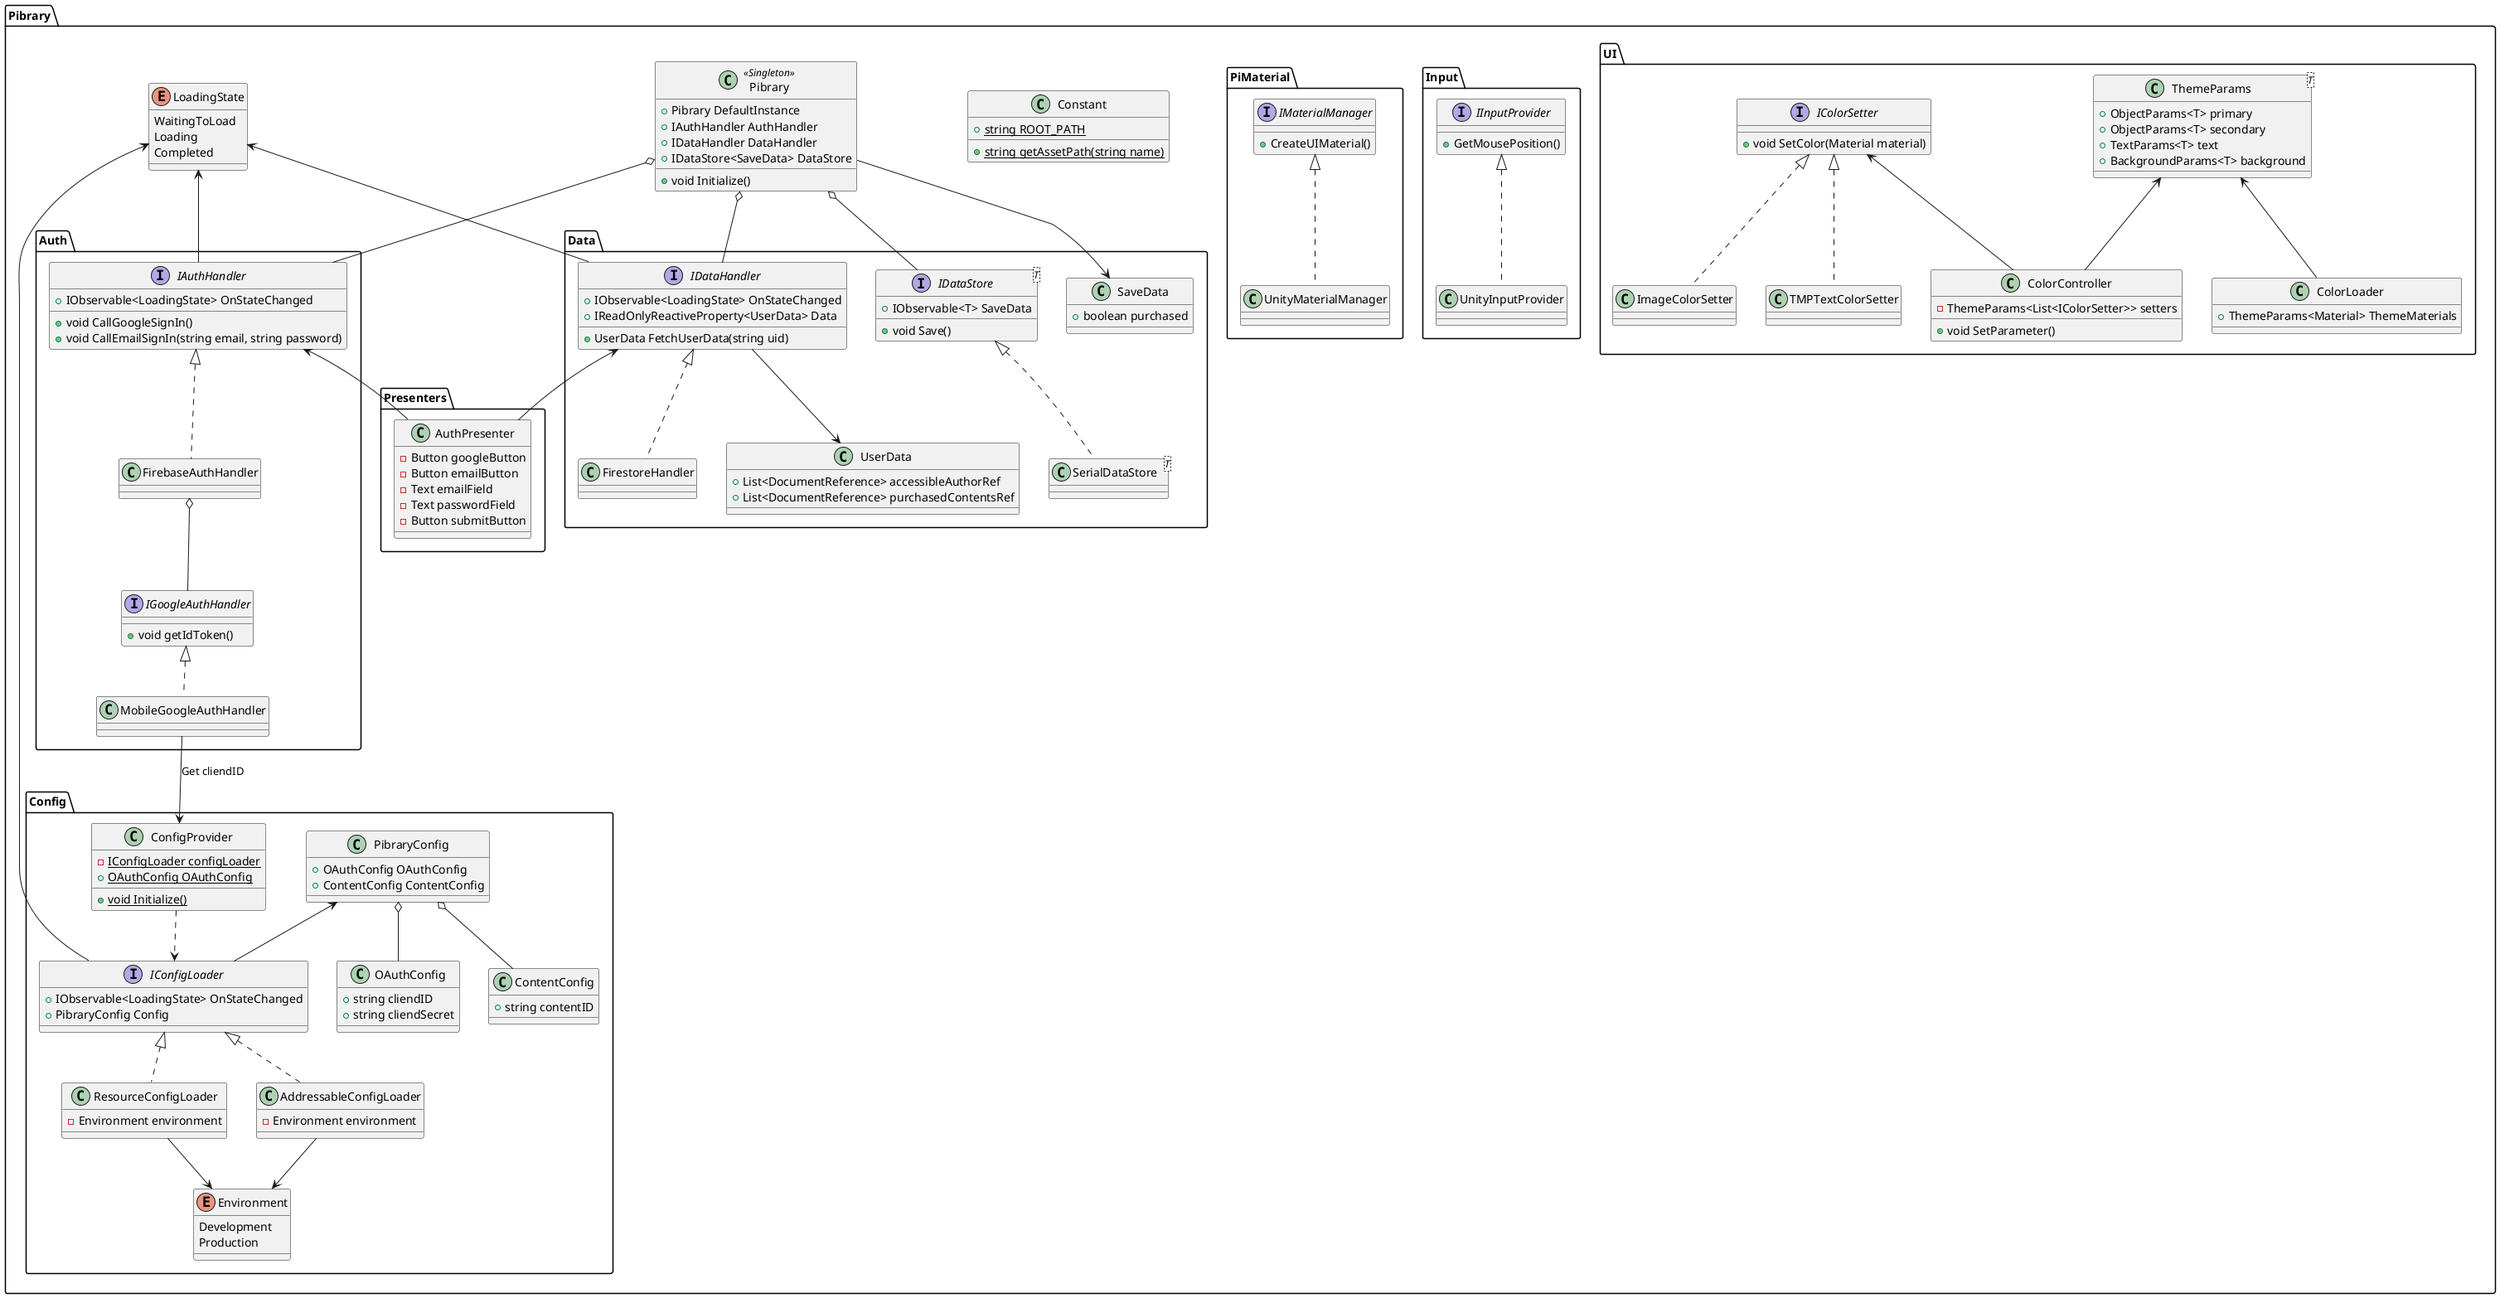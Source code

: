 @startuml pibrary-for-unity
namespace Pibrary {
    class Constant {
        {static} + string ROOT_PATH
        {static} + string getAssetPath(string name)
    }

    class Pibrary<<Singleton>> {
        + Pibrary DefaultInstance
        + IAuthHandler AuthHandler
        + IDataHandler DataHandler
        + IDataStore<SaveData> DataStore
        + void Initialize()
        
    }

    enum LoadingState {
        WaitingToLoad
        Loading
        Completed
    }
}

namespace Pibrary.Config {
    enum Environment
    {
        Development
        Production
    }

    interface IConfigLoader {
        + IObservable<LoadingState> OnStateChanged
        + PibraryConfig Config
    }

    class AddressableConfigLoader implements IConfigLoader {
        - Environment environment
    }

    class ResourceConfigLoader implements IConfigLoader {
        - Environment environment
    }

    class ConfigProvider {
        {static} - IConfigLoader configLoader
        {static} + OAuthConfig OAuthConfig
        {static} + void Initialize()
    }

    class PibraryConfig {
        + OAuthConfig OAuthConfig
        + ContentConfig ContentConfig
    }

    class OAuthConfig {
        + string cliendID
        + string cliendSecret
    }

    class ContentConfig {
        + string contentID
    }

    PibraryConfig <-- IConfigLoader
    ConfigProvider ..> IConfigLoader
    PibraryConfig o-- ContentConfig
    PibraryConfig o-- OAuthConfig
    Environment <-u- AddressableConfigLoader
    Environment <-u- ResourceConfigLoader
}

namespace Pibrary.Auth {
    interface IAuthHandler {
        + IObservable<LoadingState> OnStateChanged 
        + void CallGoogleSignIn()
        + void CallEmailSignIn(string email, string password)
    }

    class FirebaseAuthHandler implements IAuthHandler {

    }

    interface IGoogleAuthHandler {
        + void getIdToken()
    }
    
    class MobileGoogleAuthHandler implements IGoogleAuthHandler {

    }

    FirebaseAuthHandler o-- IGoogleAuthHandler
}

namespace Pibrary.Data {
    class UserData {
        + List<DocumentReference> accessibleAuthorRef
        + List<DocumentReference> purchasedContentsRef
    }

    class SaveData {
        + boolean purchased
    }

    interface IDataHandler {
        + IObservable<LoadingState> OnStateChanged 
        + IReadOnlyReactiveProperty<UserData> Data
        + UserData FetchUserData(string uid)
    }

    class FirestoreHandler implements IDataHandler {

    }

    interface IDataStore<T> {
        + IObservable<T> SaveData
        + void Save()
    }

    class SerialDataStore<T> implements IDataStore {

    }

    UserData <-u- IDataHandler
}

namespace Pibrary.Presenters {
    class AuthPresenter {
        - Button googleButton
        - Button emailButton
        - Text emailField
        - Text passwordField
        - Button submitButton
    }
}

namespace Pibrary.UI {
    class ThemeParams<T> {
        + ObjectParams<T> primary
        + ObjectParams<T> secondary
        + TextParams<T> text
        + BackgroundParams<T> background
    }

    class ColorLoader {
        + ThemeParams<Material> ThemeMaterials
    }

    interface IColorSetter {
        + void SetColor(Material material)
    }

    class ImageColorSetter implements IColorSetter {}

    class TMPTextColorSetter implements IColorSetter {}

    class ColorController {
        - ThemeParams<List<IColorSetter>> setters
        + void SetParameter()
    }

    
    ThemeParams <-- ColorLoader
    ThemeParams <-- ColorController
    IColorSetter <-- ColorController
}

namespace Pibrary.Input {
    interface IInputProvider {
        + GetMousePosition()
    }

    class UnityInputProvider implements IInputProvider {
    }
}

namespace Pibrary.PiMaterial {
    interface IMaterialManager {
        + CreateUIMaterial()
    }

    class UnityMaterialManager implements IMaterialManager {

    }
}

Pibrary.Pibrary o-- Pibrary.Auth.IAuthHandler
Pibrary.Pibrary o-- Pibrary.Data.IDataHandler
Pibrary.Pibrary o-- Pibrary.Data.IDataStore
Pibrary.Auth.IAuthHandler <-- Pibrary.Presenters.AuthPresenter
Pibrary.Data.IDataHandler <-- Pibrary.Presenters.AuthPresenter
Pibrary.Data.SaveData <-- Pibrary.Pibrary
Pibrary.LoadingState <-- Pibrary.Data.IDataHandler
Pibrary.LoadingState <-- Pibrary.Auth.IAuthHandler
Pibrary.LoadingState <-- Pibrary.Config.IConfigLoader
Pibrary.Auth.MobileGoogleAuthHandler --> Pibrary.Config.ConfigProvider : Get cliendID
@enduml